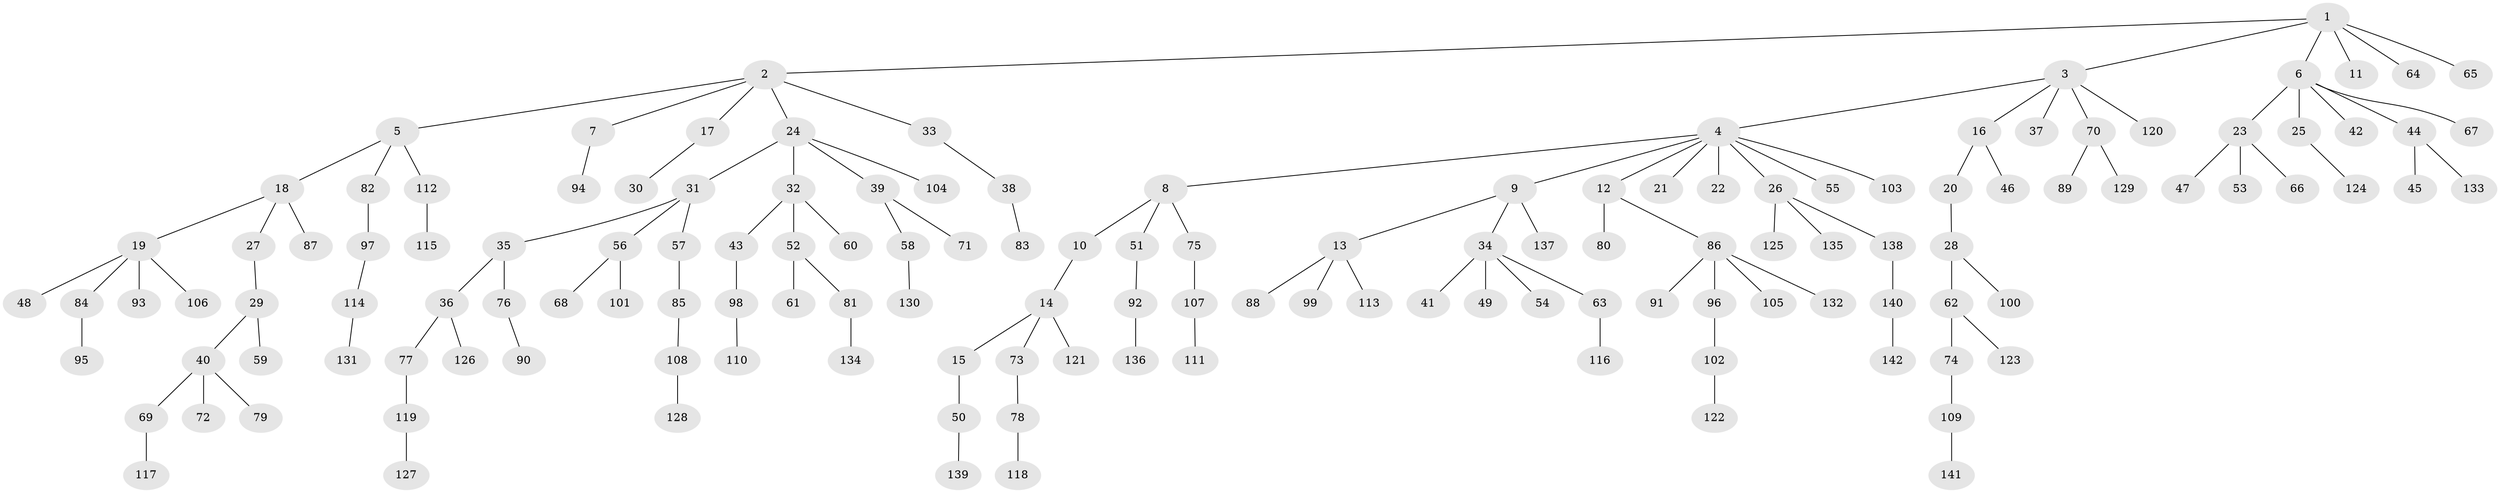 // coarse degree distribution, {5: 0.03488372093023256, 6: 0.011627906976744186, 8: 0.011627906976744186, 4: 0.06976744186046512, 1: 0.4883720930232558, 3: 0.10465116279069768, 2: 0.27906976744186046}
// Generated by graph-tools (version 1.1) at 2025/52/03/04/25 22:52:02]
// undirected, 142 vertices, 141 edges
graph export_dot {
  node [color=gray90,style=filled];
  1;
  2;
  3;
  4;
  5;
  6;
  7;
  8;
  9;
  10;
  11;
  12;
  13;
  14;
  15;
  16;
  17;
  18;
  19;
  20;
  21;
  22;
  23;
  24;
  25;
  26;
  27;
  28;
  29;
  30;
  31;
  32;
  33;
  34;
  35;
  36;
  37;
  38;
  39;
  40;
  41;
  42;
  43;
  44;
  45;
  46;
  47;
  48;
  49;
  50;
  51;
  52;
  53;
  54;
  55;
  56;
  57;
  58;
  59;
  60;
  61;
  62;
  63;
  64;
  65;
  66;
  67;
  68;
  69;
  70;
  71;
  72;
  73;
  74;
  75;
  76;
  77;
  78;
  79;
  80;
  81;
  82;
  83;
  84;
  85;
  86;
  87;
  88;
  89;
  90;
  91;
  92;
  93;
  94;
  95;
  96;
  97;
  98;
  99;
  100;
  101;
  102;
  103;
  104;
  105;
  106;
  107;
  108;
  109;
  110;
  111;
  112;
  113;
  114;
  115;
  116;
  117;
  118;
  119;
  120;
  121;
  122;
  123;
  124;
  125;
  126;
  127;
  128;
  129;
  130;
  131;
  132;
  133;
  134;
  135;
  136;
  137;
  138;
  139;
  140;
  141;
  142;
  1 -- 2;
  1 -- 3;
  1 -- 6;
  1 -- 11;
  1 -- 64;
  1 -- 65;
  2 -- 5;
  2 -- 7;
  2 -- 17;
  2 -- 24;
  2 -- 33;
  3 -- 4;
  3 -- 16;
  3 -- 37;
  3 -- 70;
  3 -- 120;
  4 -- 8;
  4 -- 9;
  4 -- 12;
  4 -- 21;
  4 -- 22;
  4 -- 26;
  4 -- 55;
  4 -- 103;
  5 -- 18;
  5 -- 82;
  5 -- 112;
  6 -- 23;
  6 -- 25;
  6 -- 42;
  6 -- 44;
  6 -- 67;
  7 -- 94;
  8 -- 10;
  8 -- 51;
  8 -- 75;
  9 -- 13;
  9 -- 34;
  9 -- 137;
  10 -- 14;
  12 -- 80;
  12 -- 86;
  13 -- 88;
  13 -- 99;
  13 -- 113;
  14 -- 15;
  14 -- 73;
  14 -- 121;
  15 -- 50;
  16 -- 20;
  16 -- 46;
  17 -- 30;
  18 -- 19;
  18 -- 27;
  18 -- 87;
  19 -- 48;
  19 -- 84;
  19 -- 93;
  19 -- 106;
  20 -- 28;
  23 -- 47;
  23 -- 53;
  23 -- 66;
  24 -- 31;
  24 -- 32;
  24 -- 39;
  24 -- 104;
  25 -- 124;
  26 -- 125;
  26 -- 135;
  26 -- 138;
  27 -- 29;
  28 -- 62;
  28 -- 100;
  29 -- 40;
  29 -- 59;
  31 -- 35;
  31 -- 56;
  31 -- 57;
  32 -- 43;
  32 -- 52;
  32 -- 60;
  33 -- 38;
  34 -- 41;
  34 -- 49;
  34 -- 54;
  34 -- 63;
  35 -- 36;
  35 -- 76;
  36 -- 77;
  36 -- 126;
  38 -- 83;
  39 -- 58;
  39 -- 71;
  40 -- 69;
  40 -- 72;
  40 -- 79;
  43 -- 98;
  44 -- 45;
  44 -- 133;
  50 -- 139;
  51 -- 92;
  52 -- 61;
  52 -- 81;
  56 -- 68;
  56 -- 101;
  57 -- 85;
  58 -- 130;
  62 -- 74;
  62 -- 123;
  63 -- 116;
  69 -- 117;
  70 -- 89;
  70 -- 129;
  73 -- 78;
  74 -- 109;
  75 -- 107;
  76 -- 90;
  77 -- 119;
  78 -- 118;
  81 -- 134;
  82 -- 97;
  84 -- 95;
  85 -- 108;
  86 -- 91;
  86 -- 96;
  86 -- 105;
  86 -- 132;
  92 -- 136;
  96 -- 102;
  97 -- 114;
  98 -- 110;
  102 -- 122;
  107 -- 111;
  108 -- 128;
  109 -- 141;
  112 -- 115;
  114 -- 131;
  119 -- 127;
  138 -- 140;
  140 -- 142;
}
